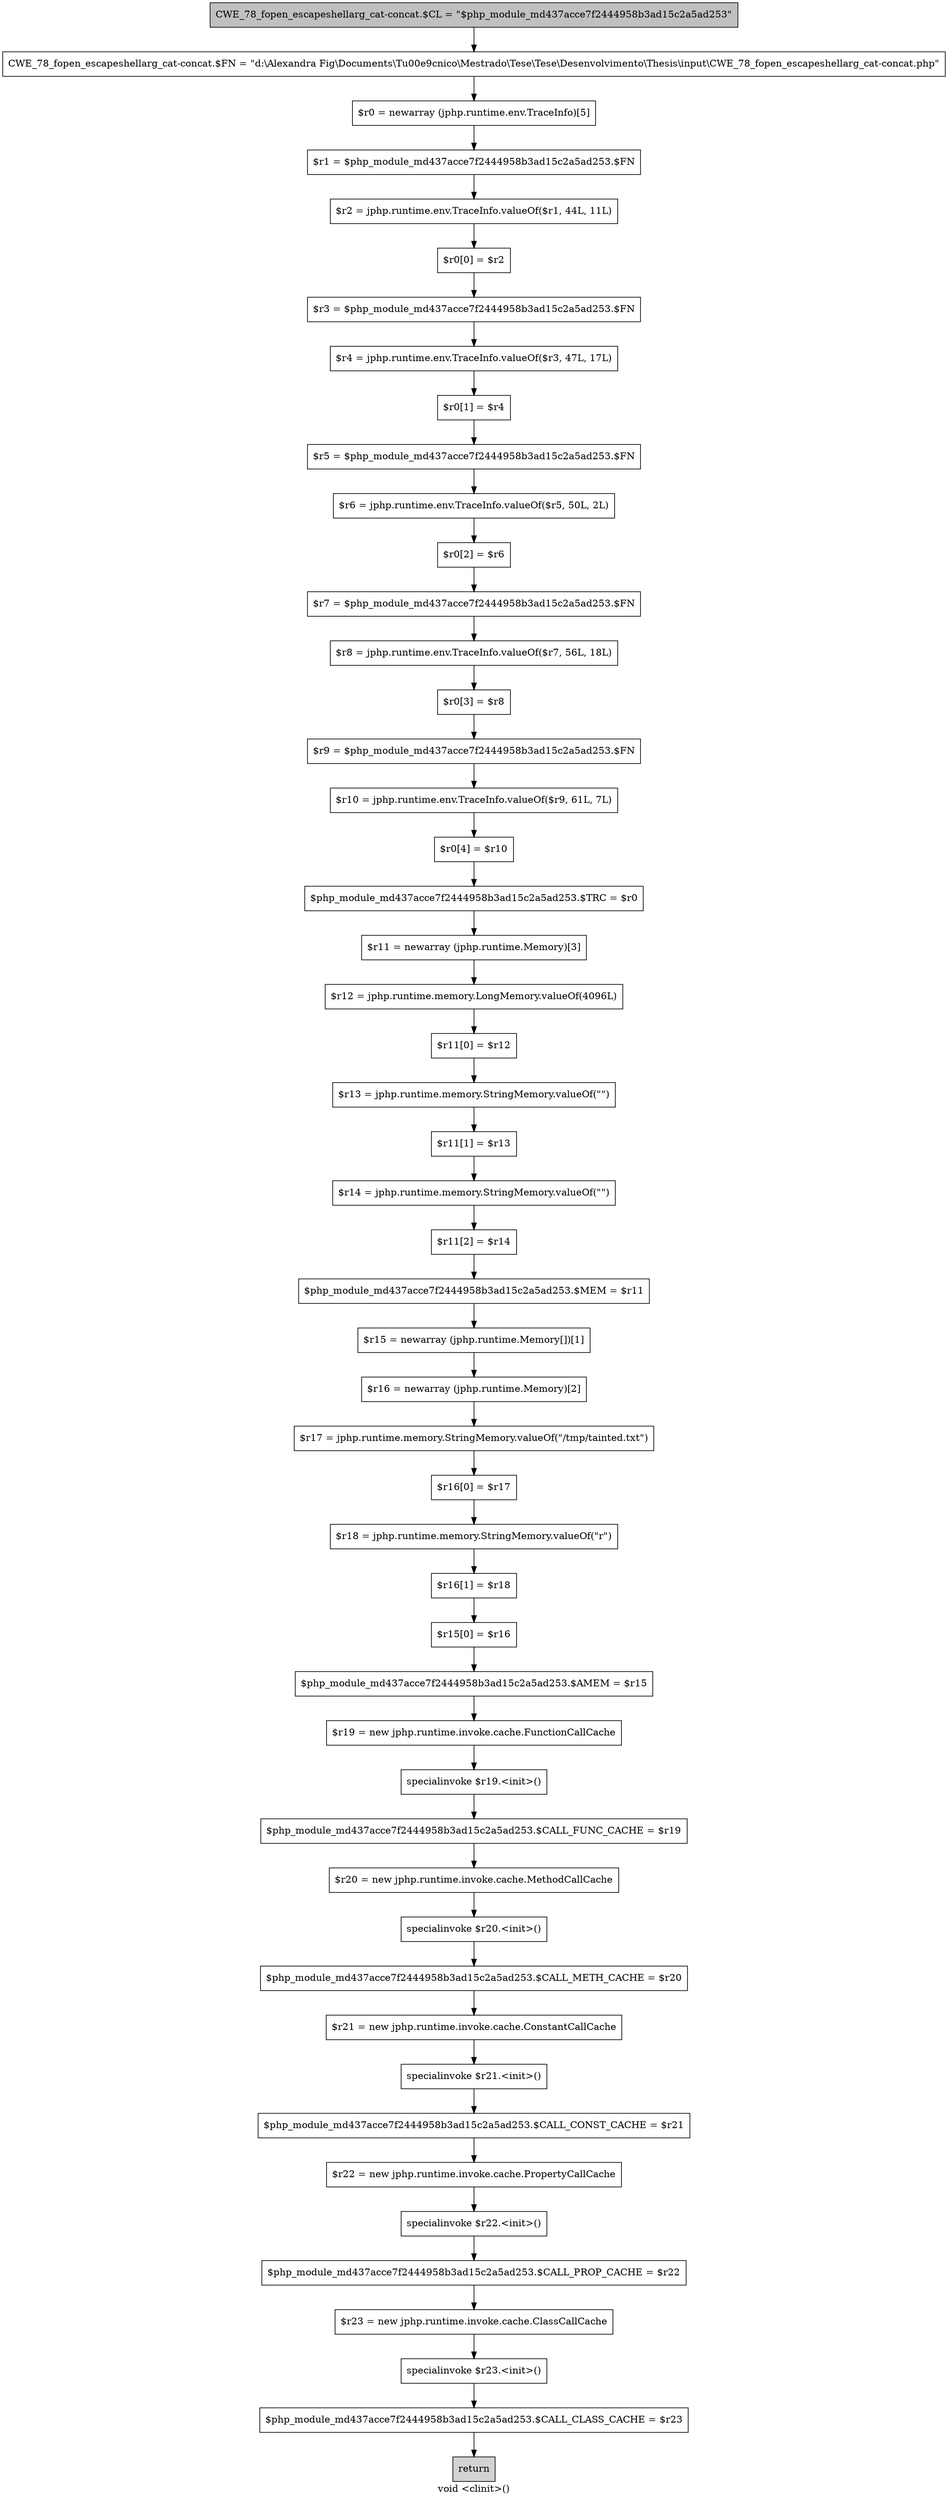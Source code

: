 digraph "void <clinit>()" {
    label="void <clinit>()";
    node [shape=box];
    "0" [style=filled,fillcolor=gray,label="CWE_78_fopen_escapeshellarg_cat-concat.$CL = \"$php_module_md437acce7f2444958b3ad15c2a5ad253\"",];
    "1" [label="CWE_78_fopen_escapeshellarg_cat-concat.$FN = \"d:\\Alexandra Fig\\Documents\\T\u00e9cnico\\Mestrado\\Tese\\Tese\\Desenvolvimento\\Thesis\\input\\CWE_78_fopen_escapeshellarg_cat-concat.php\"",];
    "0"->"1";
    "2" [label="$r0 = newarray (jphp.runtime.env.TraceInfo)[5]",];
    "1"->"2";
    "3" [label="$r1 = $php_module_md437acce7f2444958b3ad15c2a5ad253.$FN",];
    "2"->"3";
    "4" [label="$r2 = jphp.runtime.env.TraceInfo.valueOf($r1, 44L, 11L)",];
    "3"->"4";
    "5" [label="$r0[0] = $r2",];
    "4"->"5";
    "6" [label="$r3 = $php_module_md437acce7f2444958b3ad15c2a5ad253.$FN",];
    "5"->"6";
    "7" [label="$r4 = jphp.runtime.env.TraceInfo.valueOf($r3, 47L, 17L)",];
    "6"->"7";
    "8" [label="$r0[1] = $r4",];
    "7"->"8";
    "9" [label="$r5 = $php_module_md437acce7f2444958b3ad15c2a5ad253.$FN",];
    "8"->"9";
    "10" [label="$r6 = jphp.runtime.env.TraceInfo.valueOf($r5, 50L, 2L)",];
    "9"->"10";
    "11" [label="$r0[2] = $r6",];
    "10"->"11";
    "12" [label="$r7 = $php_module_md437acce7f2444958b3ad15c2a5ad253.$FN",];
    "11"->"12";
    "13" [label="$r8 = jphp.runtime.env.TraceInfo.valueOf($r7, 56L, 18L)",];
    "12"->"13";
    "14" [label="$r0[3] = $r8",];
    "13"->"14";
    "15" [label="$r9 = $php_module_md437acce7f2444958b3ad15c2a5ad253.$FN",];
    "14"->"15";
    "16" [label="$r10 = jphp.runtime.env.TraceInfo.valueOf($r9, 61L, 7L)",];
    "15"->"16";
    "17" [label="$r0[4] = $r10",];
    "16"->"17";
    "18" [label="$php_module_md437acce7f2444958b3ad15c2a5ad253.$TRC = $r0",];
    "17"->"18";
    "19" [label="$r11 = newarray (jphp.runtime.Memory)[3]",];
    "18"->"19";
    "20" [label="$r12 = jphp.runtime.memory.LongMemory.valueOf(4096L)",];
    "19"->"20";
    "21" [label="$r11[0] = $r12",];
    "20"->"21";
    "22" [label="$r13 = jphp.runtime.memory.StringMemory.valueOf(\"\")",];
    "21"->"22";
    "23" [label="$r11[1] = $r13",];
    "22"->"23";
    "24" [label="$r14 = jphp.runtime.memory.StringMemory.valueOf(\"\")",];
    "23"->"24";
    "25" [label="$r11[2] = $r14",];
    "24"->"25";
    "26" [label="$php_module_md437acce7f2444958b3ad15c2a5ad253.$MEM = $r11",];
    "25"->"26";
    "27" [label="$r15 = newarray (jphp.runtime.Memory[])[1]",];
    "26"->"27";
    "28" [label="$r16 = newarray (jphp.runtime.Memory)[2]",];
    "27"->"28";
    "29" [label="$r17 = jphp.runtime.memory.StringMemory.valueOf(\"/tmp/tainted.txt\")",];
    "28"->"29";
    "30" [label="$r16[0] = $r17",];
    "29"->"30";
    "31" [label="$r18 = jphp.runtime.memory.StringMemory.valueOf(\"r\")",];
    "30"->"31";
    "32" [label="$r16[1] = $r18",];
    "31"->"32";
    "33" [label="$r15[0] = $r16",];
    "32"->"33";
    "34" [label="$php_module_md437acce7f2444958b3ad15c2a5ad253.$AMEM = $r15",];
    "33"->"34";
    "35" [label="$r19 = new jphp.runtime.invoke.cache.FunctionCallCache",];
    "34"->"35";
    "36" [label="specialinvoke $r19.<init>()",];
    "35"->"36";
    "37" [label="$php_module_md437acce7f2444958b3ad15c2a5ad253.$CALL_FUNC_CACHE = $r19",];
    "36"->"37";
    "38" [label="$r20 = new jphp.runtime.invoke.cache.MethodCallCache",];
    "37"->"38";
    "39" [label="specialinvoke $r20.<init>()",];
    "38"->"39";
    "40" [label="$php_module_md437acce7f2444958b3ad15c2a5ad253.$CALL_METH_CACHE = $r20",];
    "39"->"40";
    "41" [label="$r21 = new jphp.runtime.invoke.cache.ConstantCallCache",];
    "40"->"41";
    "42" [label="specialinvoke $r21.<init>()",];
    "41"->"42";
    "43" [label="$php_module_md437acce7f2444958b3ad15c2a5ad253.$CALL_CONST_CACHE = $r21",];
    "42"->"43";
    "44" [label="$r22 = new jphp.runtime.invoke.cache.PropertyCallCache",];
    "43"->"44";
    "45" [label="specialinvoke $r22.<init>()",];
    "44"->"45";
    "46" [label="$php_module_md437acce7f2444958b3ad15c2a5ad253.$CALL_PROP_CACHE = $r22",];
    "45"->"46";
    "47" [label="$r23 = new jphp.runtime.invoke.cache.ClassCallCache",];
    "46"->"47";
    "48" [label="specialinvoke $r23.<init>()",];
    "47"->"48";
    "49" [label="$php_module_md437acce7f2444958b3ad15c2a5ad253.$CALL_CLASS_CACHE = $r23",];
    "48"->"49";
    "50" [style=filled,fillcolor=lightgray,label="return",];
    "49"->"50";
}
